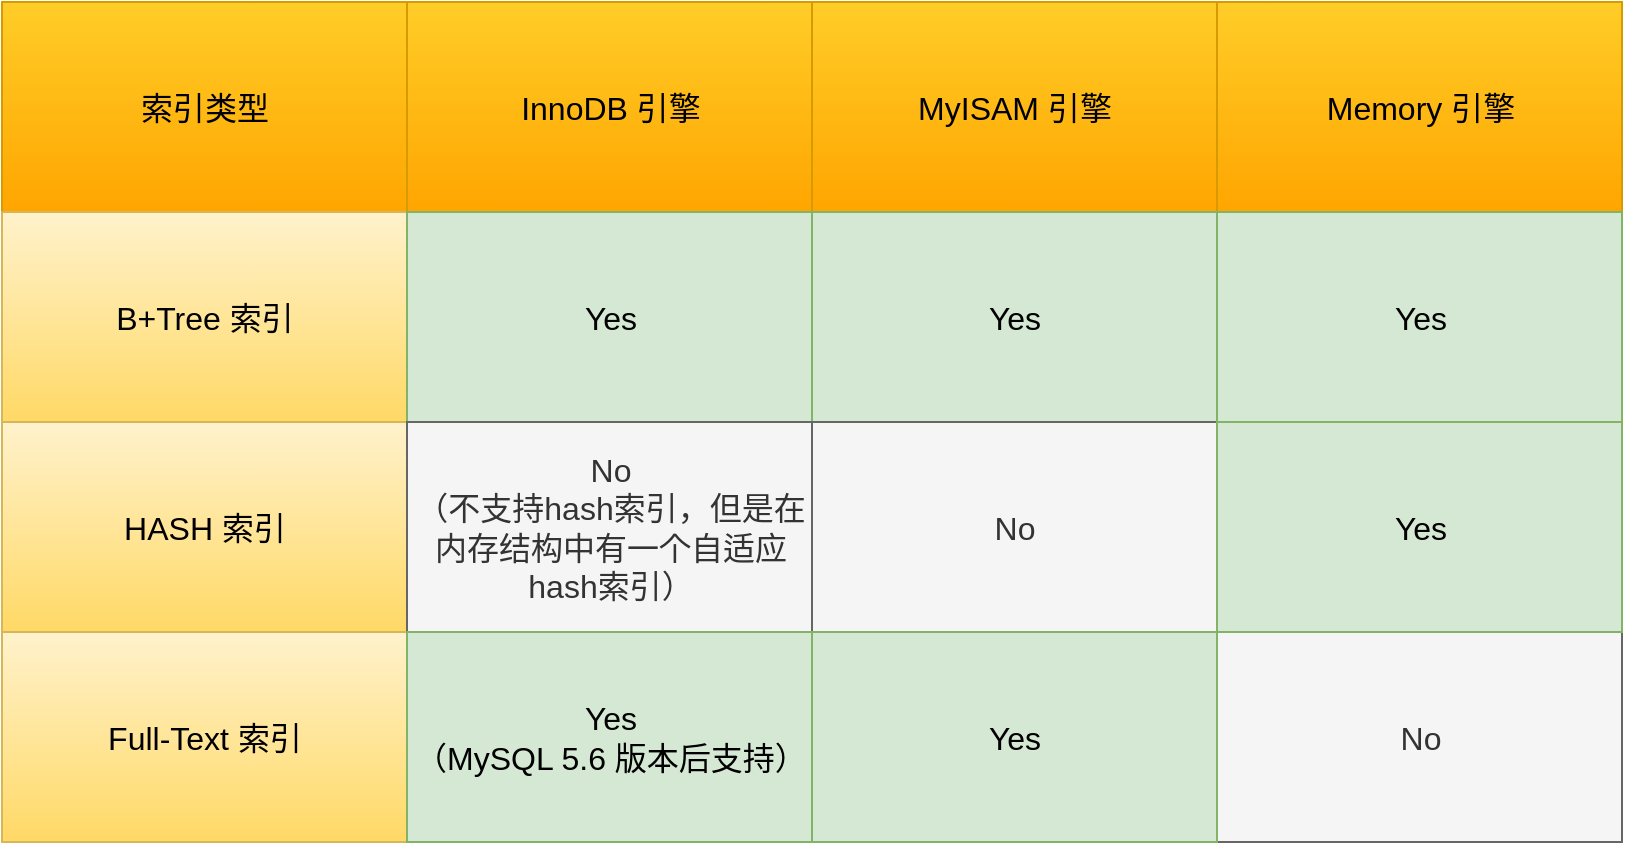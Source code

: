 <mxfile version="20.0.2" type="github">
  <diagram id="jBJSwnftDnE9K7OT6qKQ" name="Page-1">
    <mxGraphModel dx="1505" dy="640" grid="1" gridSize="10" guides="1" tooltips="1" connect="1" arrows="1" fold="1" page="1" pageScale="1" pageWidth="827" pageHeight="1169" math="0" shadow="0">
      <root>
        <mxCell id="0" />
        <mxCell id="1" parent="0" />
        <mxCell id="83er4BfiSJ7XrmKE6VWf-1" value="" style="group" vertex="1" connectable="0" parent="1">
          <mxGeometry x="160" y="240" width="810" height="420" as="geometry" />
        </mxCell>
        <mxCell id="Cg3wJJousEzFNF6Ard0S-1" value="" style="group;fontSize=16;fillColor=#d5e8d4;strokeColor=#82b366;container=0;" parent="83er4BfiSJ7XrmKE6VWf-1" vertex="1" connectable="0">
          <mxGeometry width="810.0" height="420" as="geometry" />
        </mxCell>
        <mxCell id="68Gu6tD-6aWjOVKYj89t-1" value="索引类型" style="rounded=0;whiteSpace=wrap;html=1;fillColor=#ffcd28;gradientColor=#ffa500;strokeColor=#d79b00;fontSize=16;" parent="83er4BfiSJ7XrmKE6VWf-1" vertex="1">
          <mxGeometry width="202.5" height="105" as="geometry" />
        </mxCell>
        <mxCell id="68Gu6tD-6aWjOVKYj89t-3" value="InnoDB 引擎" style="rounded=0;whiteSpace=wrap;html=1;fillColor=#ffcd28;gradientColor=#ffa500;strokeColor=#d79b00;fontSize=16;" parent="83er4BfiSJ7XrmKE6VWf-1" vertex="1">
          <mxGeometry x="202.5" width="202.5" height="105" as="geometry" />
        </mxCell>
        <mxCell id="68Gu6tD-6aWjOVKYj89t-4" value="MyISAM 引擎" style="rounded=0;whiteSpace=wrap;html=1;fillColor=#ffcd28;gradientColor=#ffa500;strokeColor=#d79b00;fontSize=16;" parent="83er4BfiSJ7XrmKE6VWf-1" vertex="1">
          <mxGeometry x="405.0" width="202.5" height="105" as="geometry" />
        </mxCell>
        <mxCell id="68Gu6tD-6aWjOVKYj89t-5" value="Memory 引擎" style="rounded=0;whiteSpace=wrap;html=1;fillColor=#ffcd28;gradientColor=#ffa500;strokeColor=#d79b00;fontSize=16;" parent="83er4BfiSJ7XrmKE6VWf-1" vertex="1">
          <mxGeometry x="607.5" width="202.5" height="105" as="geometry" />
        </mxCell>
        <mxCell id="68Gu6tD-6aWjOVKYj89t-6" value="B+Tree 索引" style="rounded=0;whiteSpace=wrap;html=1;fillColor=#fff2cc;gradientColor=#ffd966;strokeColor=#d6b656;fontSize=16;" parent="83er4BfiSJ7XrmKE6VWf-1" vertex="1">
          <mxGeometry y="105" width="202.5" height="105" as="geometry" />
        </mxCell>
        <mxCell id="68Gu6tD-6aWjOVKYj89t-7" value="HASH 索引" style="rounded=0;whiteSpace=wrap;html=1;fillColor=#fff2cc;gradientColor=#ffd966;strokeColor=#d6b656;fontSize=16;" parent="83er4BfiSJ7XrmKE6VWf-1" vertex="1">
          <mxGeometry y="210" width="202.5" height="105" as="geometry" />
        </mxCell>
        <mxCell id="68Gu6tD-6aWjOVKYj89t-8" value="Full-Text 索引" style="rounded=0;whiteSpace=wrap;html=1;fillColor=#fff2cc;gradientColor=#ffd966;strokeColor=#d6b656;fontSize=16;" parent="83er4BfiSJ7XrmKE6VWf-1" vertex="1">
          <mxGeometry y="315" width="202.5" height="105" as="geometry" />
        </mxCell>
        <mxCell id="68Gu6tD-6aWjOVKYj89t-9" value="Yes" style="rounded=0;whiteSpace=wrap;html=1;fillColor=#d5e8d4;strokeColor=#82b366;fontSize=16;" parent="83er4BfiSJ7XrmKE6VWf-1" vertex="1">
          <mxGeometry x="202.5" y="105" width="202.5" height="105" as="geometry" />
        </mxCell>
        <mxCell id="68Gu6tD-6aWjOVKYj89t-10" value="Yes" style="rounded=0;whiteSpace=wrap;html=1;fillColor=#d5e8d4;strokeColor=#82b366;fontSize=16;" parent="83er4BfiSJ7XrmKE6VWf-1" vertex="1">
          <mxGeometry x="405.0" y="105" width="202.5" height="105" as="geometry" />
        </mxCell>
        <mxCell id="68Gu6tD-6aWjOVKYj89t-11" value="Yes" style="rounded=0;whiteSpace=wrap;html=1;fillColor=#d5e8d4;strokeColor=#82b366;fontSize=16;" parent="83er4BfiSJ7XrmKE6VWf-1" vertex="1">
          <mxGeometry x="607.5" y="105" width="202.5" height="105" as="geometry" />
        </mxCell>
        <mxCell id="68Gu6tD-6aWjOVKYj89t-12" value="No&lt;br&gt;（不支持hash索引，但是在内存结构中有一个自适应hash索引）" style="rounded=0;whiteSpace=wrap;html=1;fillColor=#f5f5f5;fontColor=#333333;strokeColor=#666666;fontSize=16;" parent="83er4BfiSJ7XrmKE6VWf-1" vertex="1">
          <mxGeometry x="202.5" y="210" width="202.5" height="105" as="geometry" />
        </mxCell>
        <mxCell id="68Gu6tD-6aWjOVKYj89t-13" value="&lt;span style=&quot;color: rgb(0, 0, 0);&quot;&gt;Yes&lt;br&gt;（MySQL 5.6 版本后支持）&lt;/span&gt;" style="rounded=0;whiteSpace=wrap;html=1;fillColor=#d5e8d4;strokeColor=#82b366;fontSize=16;" parent="83er4BfiSJ7XrmKE6VWf-1" vertex="1">
          <mxGeometry x="202.5" y="315" width="202.5" height="105" as="geometry" />
        </mxCell>
        <mxCell id="68Gu6tD-6aWjOVKYj89t-14" value="No" style="rounded=0;whiteSpace=wrap;html=1;fillColor=#f5f5f5;fontColor=#333333;strokeColor=#666666;fontSize=16;" parent="83er4BfiSJ7XrmKE6VWf-1" vertex="1">
          <mxGeometry x="405.0" y="210" width="202.5" height="105" as="geometry" />
        </mxCell>
        <mxCell id="68Gu6tD-6aWjOVKYj89t-15" value="No" style="rounded=0;whiteSpace=wrap;html=1;fillColor=#f5f5f5;fontColor=#333333;strokeColor=#666666;fontSize=16;" parent="83er4BfiSJ7XrmKE6VWf-1" vertex="1">
          <mxGeometry x="607.5" y="315" width="202.5" height="105" as="geometry" />
        </mxCell>
        <mxCell id="68Gu6tD-6aWjOVKYj89t-16" value="Yes" style="rounded=0;whiteSpace=wrap;html=1;fillColor=#d5e8d4;strokeColor=#82b366;fontSize=16;" parent="83er4BfiSJ7XrmKE6VWf-1" vertex="1">
          <mxGeometry x="607.5" y="210" width="202.5" height="105" as="geometry" />
        </mxCell>
        <mxCell id="68Gu6tD-6aWjOVKYj89t-17" value="Yes" style="rounded=0;whiteSpace=wrap;html=1;fillColor=#d5e8d4;strokeColor=#82b366;fontSize=16;" parent="83er4BfiSJ7XrmKE6VWf-1" vertex="1">
          <mxGeometry x="405.0" y="315" width="202.5" height="105" as="geometry" />
        </mxCell>
      </root>
    </mxGraphModel>
  </diagram>
</mxfile>
